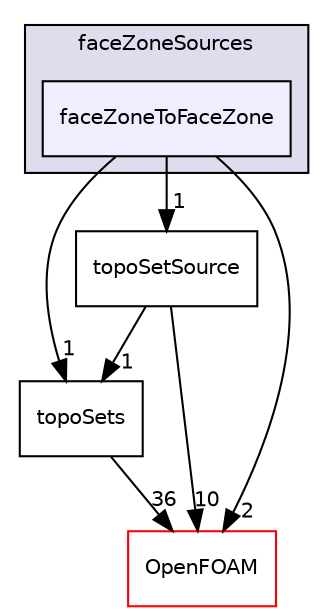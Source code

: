 digraph "src/meshTools/sets/faceZoneSources/faceZoneToFaceZone" {
  bgcolor=transparent;
  compound=true
  node [ fontsize="10", fontname="Helvetica"];
  edge [ labelfontsize="10", labelfontname="Helvetica"];
  subgraph clusterdir_4ed044d1462409f2b1ba746a0a6a4e12 {
    graph [ bgcolor="#ddddee", pencolor="black", label="faceZoneSources" fontname="Helvetica", fontsize="10", URL="dir_4ed044d1462409f2b1ba746a0a6a4e12.html"]
  dir_bc273523c609fff6392a46aa969362a8 [shape=box, label="faceZoneToFaceZone", style="filled", fillcolor="#eeeeff", pencolor="black", URL="dir_bc273523c609fff6392a46aa969362a8.html"];
  }
  dir_d23dbc881ee772048f144c3220c0e8b5 [shape=box label="topoSets" URL="dir_d23dbc881ee772048f144c3220c0e8b5.html"];
  dir_ffdc7a49b4414cf981ba8f0aa91f3c24 [shape=box label="topoSetSource" URL="dir_ffdc7a49b4414cf981ba8f0aa91f3c24.html"];
  dir_c5473ff19b20e6ec4dfe5c310b3778a8 [shape=box label="OpenFOAM" color="red" URL="dir_c5473ff19b20e6ec4dfe5c310b3778a8.html"];
  dir_d23dbc881ee772048f144c3220c0e8b5->dir_c5473ff19b20e6ec4dfe5c310b3778a8 [headlabel="36", labeldistance=1.5 headhref="dir_001855_001888.html"];
  dir_bc273523c609fff6392a46aa969362a8->dir_d23dbc881ee772048f144c3220c0e8b5 [headlabel="1", labeldistance=1.5 headhref="dir_001839_001855.html"];
  dir_bc273523c609fff6392a46aa969362a8->dir_ffdc7a49b4414cf981ba8f0aa91f3c24 [headlabel="1", labeldistance=1.5 headhref="dir_001839_001857.html"];
  dir_bc273523c609fff6392a46aa969362a8->dir_c5473ff19b20e6ec4dfe5c310b3778a8 [headlabel="2", labeldistance=1.5 headhref="dir_001839_001888.html"];
  dir_ffdc7a49b4414cf981ba8f0aa91f3c24->dir_d23dbc881ee772048f144c3220c0e8b5 [headlabel="1", labeldistance=1.5 headhref="dir_001857_001855.html"];
  dir_ffdc7a49b4414cf981ba8f0aa91f3c24->dir_c5473ff19b20e6ec4dfe5c310b3778a8 [headlabel="10", labeldistance=1.5 headhref="dir_001857_001888.html"];
}
